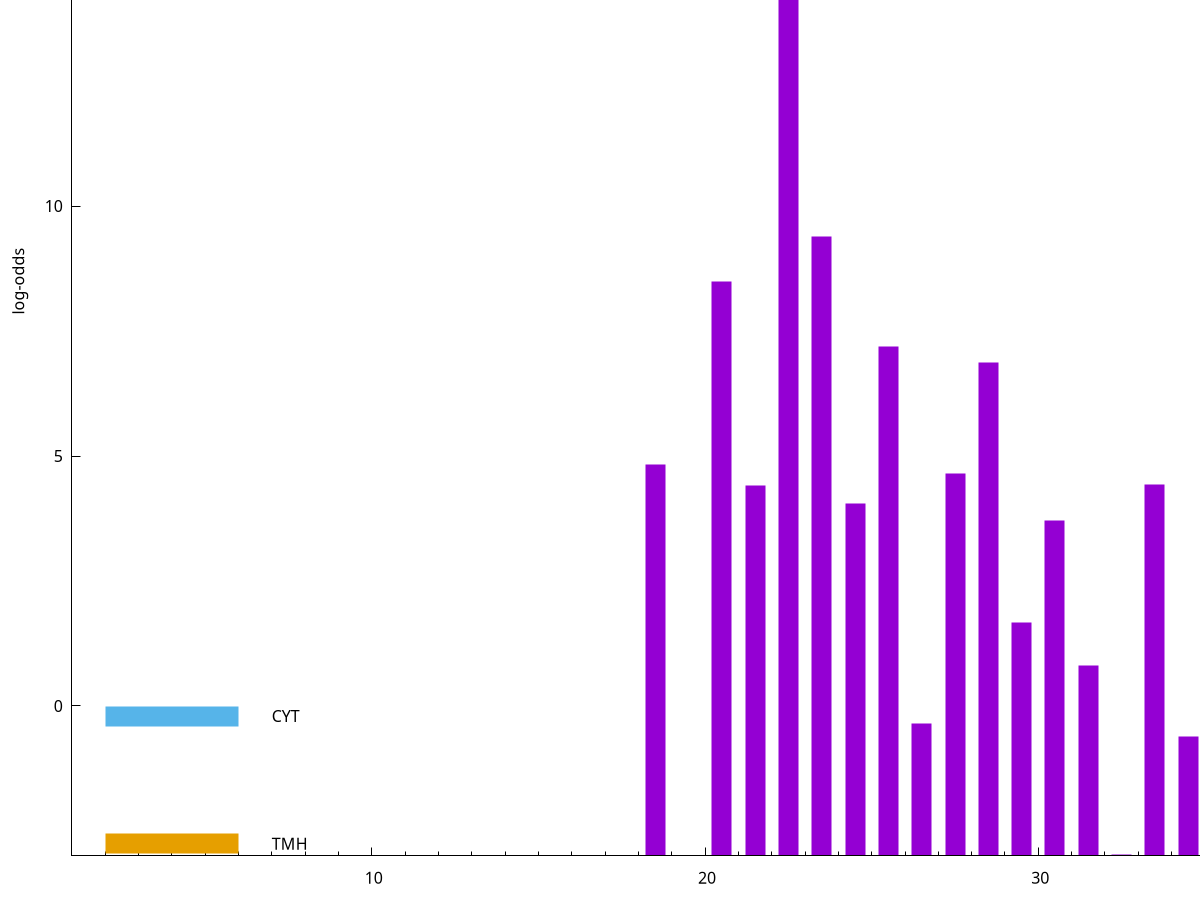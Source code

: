 set title "LipoP predictions for SRR3996242.gff"
set size 2., 1.4
set xrange [1:70] 
set mxtics 10
set yrange [-3:20]
set y2range [0:23]
set ylabel "log-odds"
set term postscript eps color solid "Helvetica" 30
set output "SRR3996242.gff10.eps"
set arrow from 2,15.8592 to 6,15.8592 nohead lt 1 lw 20
set label "SpI" at 7,15.8592
set arrow from 2,-0.200913 to 6,-0.200913 nohead lt 3 lw 20
set label "CYT" at 7,-0.200913
set arrow from 2,-2.75833 to 6,-2.75833 nohead lt 4 lw 20
set label "TMH" at 7,-2.75833
set arrow from 2,15.8592 to 6,15.8592 nohead lt 1 lw 20
set label "SpI" at 7,15.8592
# NOTE: The scores below are the log-odds scores with the threshold
# NOTE: subtracted (a hack to make gnuplot make the histogram all
# NOTE: look nice).
plot "-" axes x1y2 title "" with impulses lt 1 lw 20
22.500000 18.824200
23.500000 12.393390
20.500000 11.491160
25.500000 10.190750
28.500000 9.865510
18.500000 7.828410
27.500000 7.654730
33.500000 7.425310
21.500000 7.402520
24.500000 7.051590
30.500000 6.716190
29.500000 4.679760
31.500000 3.802949
26.500000 2.651892
34.500000 2.395937
32.500000 0.026420
e
exit
